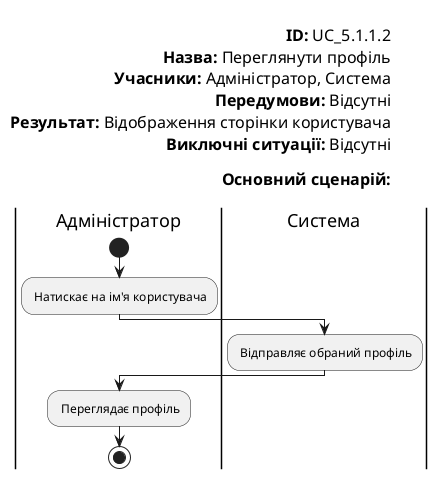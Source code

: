 @startuml
left header
        
        <font color=000 size=16><b>ID:</b> UC_5.1.1.2
        <font color=000 size=16><b>Назва:</b> Переглянути профіль
        <font color=000 size=16><b>Учасники:</b> Адміністратор, Система
        <font color=000 size=16><b>Передумови:</b> Відсутні
        <font color=000 size=16><b>Результат:</b> Відображення сторінки користувача
        <font color=000 size=16><b>Виключні ситуації:</b> Відсутні
        
        <font color=000 size=16><b>Основний сценарій:</b>
        
    end header

    |Адміністратор|
        start
        : Натискає на ім'я користувача;
    |Система|
        : Відправляє обраний профіль;
    |Адміністратор|    
        : Переглядає профіль;
    
        stop;
@enduml
